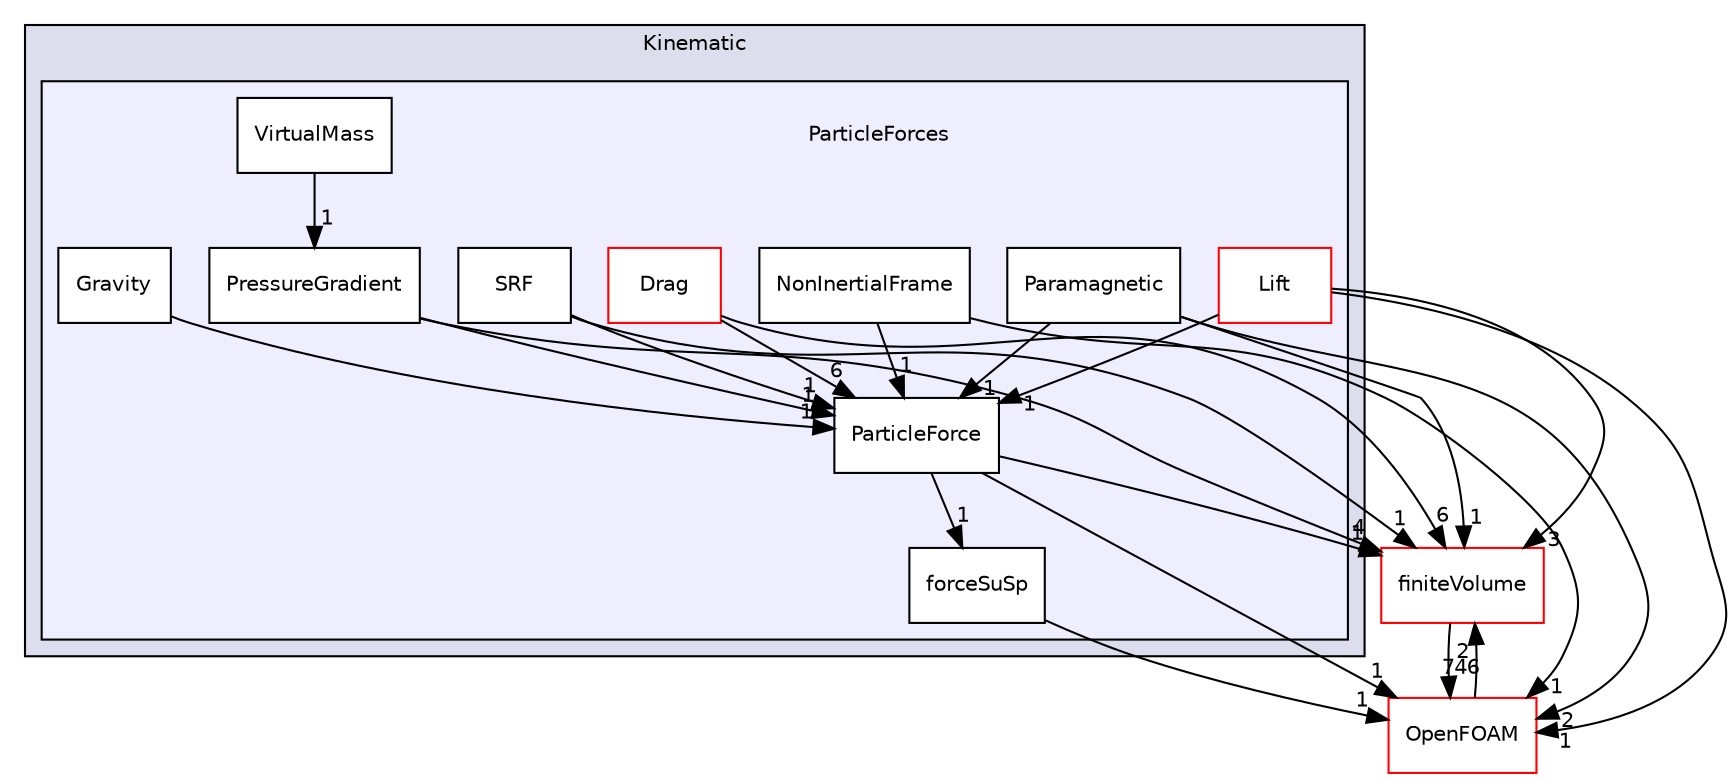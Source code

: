digraph "src/lagrangian/intermediate/submodels/Kinematic/ParticleForces" {
  bgcolor=transparent;
  compound=true
  node [ fontsize="10", fontname="Helvetica"];
  edge [ labelfontsize="10", labelfontname="Helvetica"];
  subgraph clusterdir_280ce042c33ce1e00a1fb89491254772 {
    graph [ bgcolor="#ddddee", pencolor="black", label="Kinematic" fontname="Helvetica", fontsize="10", URL="dir_280ce042c33ce1e00a1fb89491254772.html"]
  subgraph clusterdir_7880c6dec9d81c909715027e243e12ba {
    graph [ bgcolor="#eeeeff", pencolor="black", label="" URL="dir_7880c6dec9d81c909715027e243e12ba.html"];
    dir_7880c6dec9d81c909715027e243e12ba [shape=plaintext label="ParticleForces"];
    dir_620819115bb7ac1ed0b4d6e4ce0b4bd5 [shape=box label="Drag" color="red" fillcolor="white" style="filled" URL="dir_620819115bb7ac1ed0b4d6e4ce0b4bd5.html"];
    dir_294de1ccd4be9c8537f221ea9a79b8a4 [shape=box label="forceSuSp" color="black" fillcolor="white" style="filled" URL="dir_294de1ccd4be9c8537f221ea9a79b8a4.html"];
    dir_73ebb4b10fbad1d39c50dd5f9abfaa0b [shape=box label="Gravity" color="black" fillcolor="white" style="filled" URL="dir_73ebb4b10fbad1d39c50dd5f9abfaa0b.html"];
    dir_6635d9aa68d59377dd7165d1393d2e30 [shape=box label="Lift" color="red" fillcolor="white" style="filled" URL="dir_6635d9aa68d59377dd7165d1393d2e30.html"];
    dir_a67c8844d84f0b9e1806d87920d6dd7b [shape=box label="NonInertialFrame" color="black" fillcolor="white" style="filled" URL="dir_a67c8844d84f0b9e1806d87920d6dd7b.html"];
    dir_ca6dc2bb1f92af0cb20ed4d61f551a1e [shape=box label="Paramagnetic" color="black" fillcolor="white" style="filled" URL="dir_ca6dc2bb1f92af0cb20ed4d61f551a1e.html"];
    dir_6ac06ece5f26f1196a12108b46c15ea0 [shape=box label="ParticleForce" color="black" fillcolor="white" style="filled" URL="dir_6ac06ece5f26f1196a12108b46c15ea0.html"];
    dir_8bbab2dbb32d23bd43d75794511401a7 [shape=box label="PressureGradient" color="black" fillcolor="white" style="filled" URL="dir_8bbab2dbb32d23bd43d75794511401a7.html"];
    dir_315aca031367fa606a444aa12d4b9a9e [shape=box label="SRF" color="black" fillcolor="white" style="filled" URL="dir_315aca031367fa606a444aa12d4b9a9e.html"];
    dir_1d12eb0b3e88571fb9125cdb15b9cc5f [shape=box label="VirtualMass" color="black" fillcolor="white" style="filled" URL="dir_1d12eb0b3e88571fb9125cdb15b9cc5f.html"];
  }
  }
  dir_9bd15774b555cf7259a6fa18f99fe99b [shape=box label="finiteVolume" color="red" URL="dir_9bd15774b555cf7259a6fa18f99fe99b.html"];
  dir_c5473ff19b20e6ec4dfe5c310b3778a8 [shape=box label="OpenFOAM" color="red" URL="dir_c5473ff19b20e6ec4dfe5c310b3778a8.html"];
  dir_9bd15774b555cf7259a6fa18f99fe99b->dir_c5473ff19b20e6ec4dfe5c310b3778a8 [headlabel="746", labeldistance=1.5 headhref="dir_000896_001896.html"];
  dir_ca6dc2bb1f92af0cb20ed4d61f551a1e->dir_9bd15774b555cf7259a6fa18f99fe99b [headlabel="1", labeldistance=1.5 headhref="dir_001550_000896.html"];
  dir_ca6dc2bb1f92af0cb20ed4d61f551a1e->dir_6ac06ece5f26f1196a12108b46c15ea0 [headlabel="1", labeldistance=1.5 headhref="dir_001550_001551.html"];
  dir_ca6dc2bb1f92af0cb20ed4d61f551a1e->dir_c5473ff19b20e6ec4dfe5c310b3778a8 [headlabel="2", labeldistance=1.5 headhref="dir_001550_001896.html"];
  dir_6ac06ece5f26f1196a12108b46c15ea0->dir_9bd15774b555cf7259a6fa18f99fe99b [headlabel="1", labeldistance=1.5 headhref="dir_001551_000896.html"];
  dir_6ac06ece5f26f1196a12108b46c15ea0->dir_294de1ccd4be9c8537f221ea9a79b8a4 [headlabel="1", labeldistance=1.5 headhref="dir_001551_001543.html"];
  dir_6ac06ece5f26f1196a12108b46c15ea0->dir_c5473ff19b20e6ec4dfe5c310b3778a8 [headlabel="1", labeldistance=1.5 headhref="dir_001551_001896.html"];
  dir_294de1ccd4be9c8537f221ea9a79b8a4->dir_c5473ff19b20e6ec4dfe5c310b3778a8 [headlabel="1", labeldistance=1.5 headhref="dir_001543_001896.html"];
  dir_1d12eb0b3e88571fb9125cdb15b9cc5f->dir_8bbab2dbb32d23bd43d75794511401a7 [headlabel="1", labeldistance=1.5 headhref="dir_001554_001552.html"];
  dir_73ebb4b10fbad1d39c50dd5f9abfaa0b->dir_6ac06ece5f26f1196a12108b46c15ea0 [headlabel="1", labeldistance=1.5 headhref="dir_001544_001551.html"];
  dir_315aca031367fa606a444aa12d4b9a9e->dir_9bd15774b555cf7259a6fa18f99fe99b [headlabel="1", labeldistance=1.5 headhref="dir_001553_000896.html"];
  dir_315aca031367fa606a444aa12d4b9a9e->dir_6ac06ece5f26f1196a12108b46c15ea0 [headlabel="1", labeldistance=1.5 headhref="dir_001553_001551.html"];
  dir_6635d9aa68d59377dd7165d1393d2e30->dir_9bd15774b555cf7259a6fa18f99fe99b [headlabel="3", labeldistance=1.5 headhref="dir_001545_000896.html"];
  dir_6635d9aa68d59377dd7165d1393d2e30->dir_6ac06ece5f26f1196a12108b46c15ea0 [headlabel="1", labeldistance=1.5 headhref="dir_001545_001551.html"];
  dir_6635d9aa68d59377dd7165d1393d2e30->dir_c5473ff19b20e6ec4dfe5c310b3778a8 [headlabel="1", labeldistance=1.5 headhref="dir_001545_001896.html"];
  dir_620819115bb7ac1ed0b4d6e4ce0b4bd5->dir_9bd15774b555cf7259a6fa18f99fe99b [headlabel="6", labeldistance=1.5 headhref="dir_001536_000896.html"];
  dir_620819115bb7ac1ed0b4d6e4ce0b4bd5->dir_6ac06ece5f26f1196a12108b46c15ea0 [headlabel="6", labeldistance=1.5 headhref="dir_001536_001551.html"];
  dir_c5473ff19b20e6ec4dfe5c310b3778a8->dir_9bd15774b555cf7259a6fa18f99fe99b [headlabel="2", labeldistance=1.5 headhref="dir_001896_000896.html"];
  dir_a67c8844d84f0b9e1806d87920d6dd7b->dir_6ac06ece5f26f1196a12108b46c15ea0 [headlabel="1", labeldistance=1.5 headhref="dir_001549_001551.html"];
  dir_a67c8844d84f0b9e1806d87920d6dd7b->dir_c5473ff19b20e6ec4dfe5c310b3778a8 [headlabel="1", labeldistance=1.5 headhref="dir_001549_001896.html"];
  dir_8bbab2dbb32d23bd43d75794511401a7->dir_9bd15774b555cf7259a6fa18f99fe99b [headlabel="4", labeldistance=1.5 headhref="dir_001552_000896.html"];
  dir_8bbab2dbb32d23bd43d75794511401a7->dir_6ac06ece5f26f1196a12108b46c15ea0 [headlabel="1", labeldistance=1.5 headhref="dir_001552_001551.html"];
}
